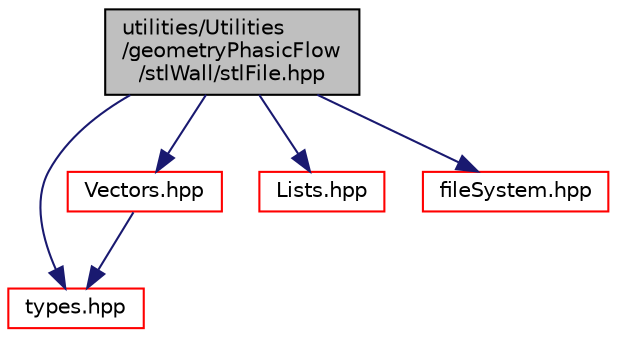 digraph "utilities/Utilities/geometryPhasicFlow/stlWall/stlFile.hpp"
{
 // LATEX_PDF_SIZE
  edge [fontname="Helvetica",fontsize="10",labelfontname="Helvetica",labelfontsize="10"];
  node [fontname="Helvetica",fontsize="10",shape=record];
  Node1 [label="utilities/Utilities\l/geometryPhasicFlow\l/stlWall/stlFile.hpp",height=0.2,width=0.4,color="black", fillcolor="grey75", style="filled", fontcolor="black",tooltip=" "];
  Node1 -> Node2 [color="midnightblue",fontsize="10",style="solid",fontname="Helvetica"];
  Node2 [label="types.hpp",height=0.2,width=0.4,color="red", fillcolor="white", style="filled",URL="$types_8hpp.html",tooltip=" "];
  Node1 -> Node35 [color="midnightblue",fontsize="10",style="solid",fontname="Helvetica"];
  Node35 [label="Vectors.hpp",height=0.2,width=0.4,color="red", fillcolor="white", style="filled",URL="$Vectors_8hpp.html",tooltip=" "];
  Node35 -> Node2 [color="midnightblue",fontsize="10",style="solid",fontname="Helvetica"];
  Node1 -> Node59 [color="midnightblue",fontsize="10",style="solid",fontname="Helvetica"];
  Node59 [label="Lists.hpp",height=0.2,width=0.4,color="red", fillcolor="white", style="filled",URL="$Lists_8hpp.html",tooltip=" "];
  Node1 -> Node65 [color="midnightblue",fontsize="10",style="solid",fontname="Helvetica"];
  Node65 [label="fileSystem.hpp",height=0.2,width=0.4,color="red", fillcolor="white", style="filled",URL="$fileSystem_8hpp.html",tooltip=" "];
}
